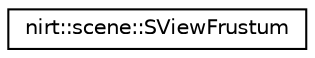 digraph "Graphical Class Hierarchy"
{
 // LATEX_PDF_SIZE
  edge [fontname="Helvetica",fontsize="10",labelfontname="Helvetica",labelfontsize="10"];
  node [fontname="Helvetica",fontsize="10",shape=record];
  rankdir="LR";
  Node0 [label="nirt::scene::SViewFrustum",height=0.2,width=0.4,color="black", fillcolor="white", style="filled",URL="$structnirt_1_1scene_1_1SViewFrustum.html",tooltip="Defines the view frustum. That's the space visible by the camera."];
}

